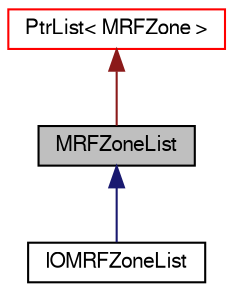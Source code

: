 digraph "MRFZoneList"
{
  bgcolor="transparent";
  edge [fontname="FreeSans",fontsize="10",labelfontname="FreeSans",labelfontsize="10"];
  node [fontname="FreeSans",fontsize="10",shape=record];
  Node0 [label="MRFZoneList",height=0.2,width=0.4,color="black", fillcolor="grey75", style="filled", fontcolor="black"];
  Node1 -> Node0 [dir="back",color="firebrick4",fontsize="10",style="solid",fontname="FreeSans"];
  Node1 [label="PtrList\< MRFZone \>",height=0.2,width=0.4,color="red",URL="$a25914.html"];
  Node0 -> Node3 [dir="back",color="midnightblue",fontsize="10",style="solid",fontname="FreeSans"];
  Node3 [label="IOMRFZoneList",height=0.2,width=0.4,color="black",URL="$a21894.html",tooltip="List of MRF zones with IO functionality. MRF zones are specified by a list of dictionary entries..."];
}
